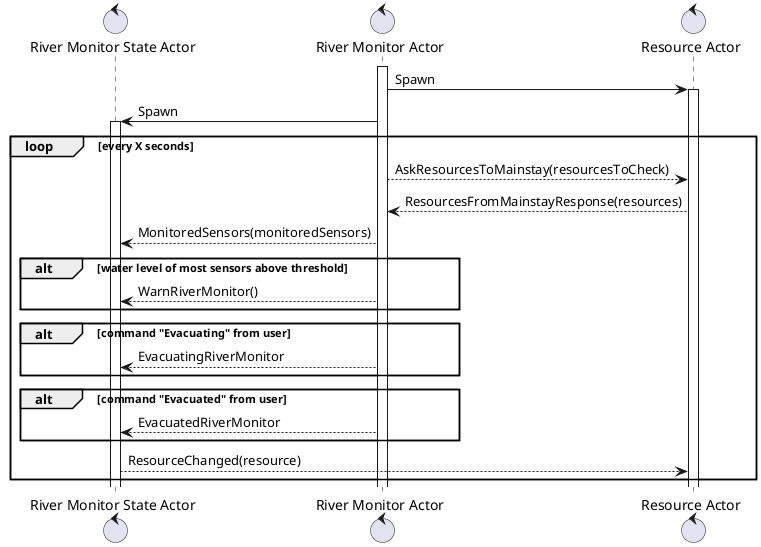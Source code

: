@startuml
control "River Monitor State Actor" as RMSA
control "River Monitor Actor" as RMA
control "Resource Actor" as RA

activate RMA
RMA -> RA: Spawn
activate RA
RMA -> RMSA: Spawn
activate RMSA


loop every X seconds
    RMA --> RA: AskResourcesToMainstay(resourcesToCheck)
    RA --> RMA: ResourcesFromMainstayResponse(resources)
    RMA --> RMSA: MonitoredSensors(monitoredSensors)
    alt water level of most sensors above threshold
       RMA --> RMSA: WarnRiverMonitor()
    end
    alt command "Evacuating" from user
        RMA --> RMSA: EvacuatingRiverMonitor
    end
    alt command "Evacuated" from user
        RMA --> RMSA: EvacuatedRiverMonitor
    end
    RMSA --> RA: ResourceChanged(resource)
end
@enduml